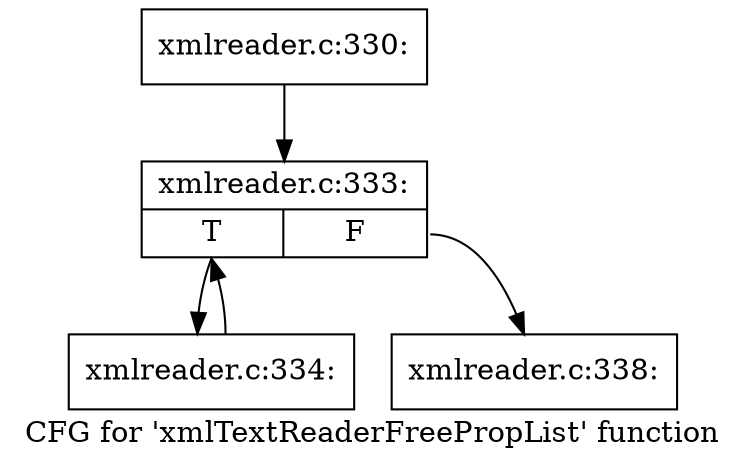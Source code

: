 digraph "CFG for 'xmlTextReaderFreePropList' function" {
	label="CFG for 'xmlTextReaderFreePropList' function";

	Node0x55e44956ac30 [shape=record,label="{xmlreader.c:330:}"];
	Node0x55e44956ac30 -> Node0x55e4495794d0;
	Node0x55e4495794d0 [shape=record,label="{xmlreader.c:333:|{<s0>T|<s1>F}}"];
	Node0x55e4495794d0:s0 -> Node0x55e4495798d0;
	Node0x55e4495794d0:s1 -> Node0x55e4495796f0;
	Node0x55e4495798d0 [shape=record,label="{xmlreader.c:334:}"];
	Node0x55e4495798d0 -> Node0x55e4495794d0;
	Node0x55e4495796f0 [shape=record,label="{xmlreader.c:338:}"];
}
